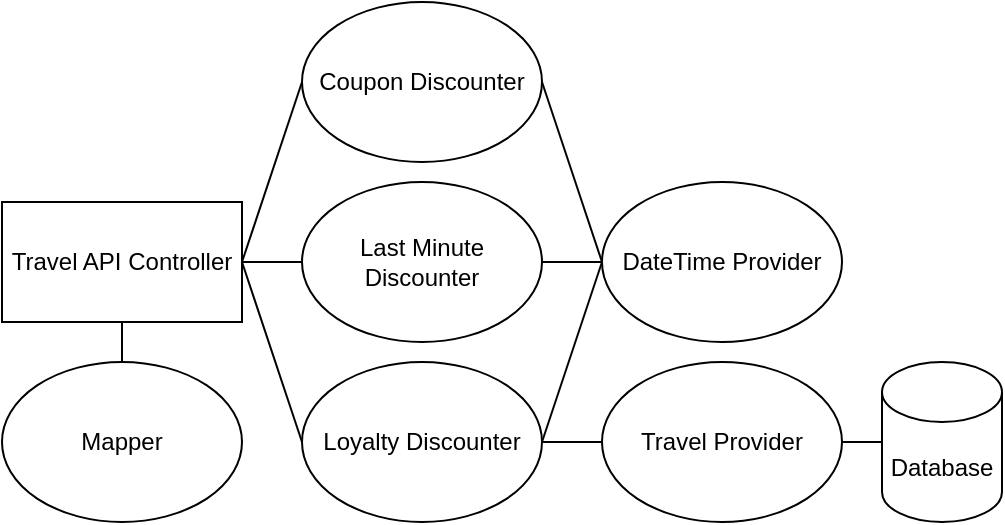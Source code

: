 <mxfile version="14.6.13" type="device"><diagram id="oLFWT-aaskg56gJq-oNJ" name="Page-1"><mxGraphModel dx="1355" dy="698" grid="1" gridSize="10" guides="1" tooltips="1" connect="1" arrows="1" fold="1" page="1" pageScale="1" pageWidth="850" pageHeight="1100" math="0" shadow="0"><root><mxCell id="0"/><mxCell id="1" parent="0"/><mxCell id="gmgcRM1bcKA92qh1ZQVv-1" value="Database" style="shape=cylinder3;whiteSpace=wrap;html=1;boundedLbl=1;backgroundOutline=1;size=15;" vertex="1" parent="1"><mxGeometry x="530" y="370" width="60" height="80" as="geometry"/></mxCell><mxCell id="gmgcRM1bcKA92qh1ZQVv-4" value="Travel Provider" style="ellipse;whiteSpace=wrap;html=1;" vertex="1" parent="1"><mxGeometry x="390" y="370" width="120" height="80" as="geometry"/></mxCell><mxCell id="gmgcRM1bcKA92qh1ZQVv-16" style="edgeStyle=none;rounded=0;orthogonalLoop=1;jettySize=auto;html=1;exitX=1;exitY=0.5;exitDx=0;exitDy=0;entryX=0;entryY=0.5;entryDx=0;entryDy=0;endArrow=none;endFill=0;strokeColor=#000000;" edge="1" parent="1" source="gmgcRM1bcKA92qh1ZQVv-21" target="gmgcRM1bcKA92qh1ZQVv-8"><mxGeometry relative="1" as="geometry"><mxPoint x="140" y="360" as="sourcePoint"/></mxGeometry></mxCell><mxCell id="gmgcRM1bcKA92qh1ZQVv-7" value="DateTime Provider" style="ellipse;whiteSpace=wrap;html=1;" vertex="1" parent="1"><mxGeometry x="390" y="280" width="120" height="80" as="geometry"/></mxCell><mxCell id="gmgcRM1bcKA92qh1ZQVv-19" style="edgeStyle=none;rounded=0;orthogonalLoop=1;jettySize=auto;html=1;exitX=1;exitY=0.5;exitDx=0;exitDy=0;entryX=0;entryY=0.5;entryDx=0;entryDy=0;endArrow=none;endFill=0;strokeColor=#000000;" edge="1" parent="1" source="gmgcRM1bcKA92qh1ZQVv-8" target="gmgcRM1bcKA92qh1ZQVv-4"><mxGeometry relative="1" as="geometry"/></mxCell><mxCell id="gmgcRM1bcKA92qh1ZQVv-20" style="edgeStyle=none;rounded=0;orthogonalLoop=1;jettySize=auto;html=1;exitX=1;exitY=0.5;exitDx=0;exitDy=0;entryX=0;entryY=0.5;entryDx=0;entryDy=0;endArrow=none;endFill=0;strokeColor=#000000;" edge="1" parent="1" source="gmgcRM1bcKA92qh1ZQVv-8" target="gmgcRM1bcKA92qh1ZQVv-7"><mxGeometry relative="1" as="geometry"/></mxCell><mxCell id="gmgcRM1bcKA92qh1ZQVv-8" value="Loyalty Discounter" style="ellipse;whiteSpace=wrap;html=1;" vertex="1" parent="1"><mxGeometry x="240" y="370" width="120" height="80" as="geometry"/></mxCell><mxCell id="gmgcRM1bcKA92qh1ZQVv-15" value="" style="edgeStyle=none;rounded=0;orthogonalLoop=1;jettySize=auto;html=1;endArrow=none;endFill=0;strokeColor=#000000;entryX=1;entryY=0.5;entryDx=0;entryDy=0;" edge="1" parent="1" source="gmgcRM1bcKA92qh1ZQVv-9" target="gmgcRM1bcKA92qh1ZQVv-21"><mxGeometry relative="1" as="geometry"><mxPoint x="199.702" y="316.02" as="targetPoint"/></mxGeometry></mxCell><mxCell id="gmgcRM1bcKA92qh1ZQVv-18" style="edgeStyle=none;rounded=0;orthogonalLoop=1;jettySize=auto;html=1;exitX=1;exitY=0.5;exitDx=0;exitDy=0;entryX=0;entryY=0.5;entryDx=0;entryDy=0;endArrow=none;endFill=0;strokeColor=#000000;" edge="1" parent="1" source="gmgcRM1bcKA92qh1ZQVv-9" target="gmgcRM1bcKA92qh1ZQVv-7"><mxGeometry relative="1" as="geometry"/></mxCell><mxCell id="gmgcRM1bcKA92qh1ZQVv-9" value="Last Minute Discounter" style="ellipse;whiteSpace=wrap;html=1;" vertex="1" parent="1"><mxGeometry x="240" y="280" width="120" height="80" as="geometry"/></mxCell><mxCell id="gmgcRM1bcKA92qh1ZQVv-14" style="rounded=0;orthogonalLoop=1;jettySize=auto;html=1;exitX=0;exitY=0.5;exitDx=0;exitDy=0;entryX=1;entryY=0.5;entryDx=0;entryDy=0;endArrow=none;endFill=0;" edge="1" parent="1" source="gmgcRM1bcKA92qh1ZQVv-10" target="gmgcRM1bcKA92qh1ZQVv-21"><mxGeometry relative="1" as="geometry"><mxPoint x="140" y="280" as="targetPoint"/></mxGeometry></mxCell><mxCell id="gmgcRM1bcKA92qh1ZQVv-17" style="edgeStyle=none;rounded=0;orthogonalLoop=1;jettySize=auto;html=1;exitX=1;exitY=0.5;exitDx=0;exitDy=0;endArrow=none;endFill=0;strokeColor=#000000;entryX=0;entryY=0.5;entryDx=0;entryDy=0;" edge="1" parent="1" source="gmgcRM1bcKA92qh1ZQVv-10" target="gmgcRM1bcKA92qh1ZQVv-7"><mxGeometry relative="1" as="geometry"/></mxCell><mxCell id="gmgcRM1bcKA92qh1ZQVv-10" value="Coupon Discounter" style="ellipse;whiteSpace=wrap;html=1;" vertex="1" parent="1"><mxGeometry x="240" y="190" width="120" height="80" as="geometry"/></mxCell><mxCell id="gmgcRM1bcKA92qh1ZQVv-11" value="" style="endArrow=none;html=1;entryX=1;entryY=0.5;entryDx=0;entryDy=0;exitX=0;exitY=0.5;exitDx=0;exitDy=0;exitPerimeter=0;" edge="1" parent="1" source="gmgcRM1bcKA92qh1ZQVv-1" target="gmgcRM1bcKA92qh1ZQVv-4"><mxGeometry width="50" height="50" relative="1" as="geometry"><mxPoint x="320" y="530" as="sourcePoint"/><mxPoint x="370" y="480" as="targetPoint"/></mxGeometry></mxCell><mxCell id="gmgcRM1bcKA92qh1ZQVv-28" value="" style="edgeStyle=none;rounded=0;orthogonalLoop=1;jettySize=auto;html=1;endArrow=none;endFill=0;strokeColor=#000000;" edge="1" parent="1" source="gmgcRM1bcKA92qh1ZQVv-21" target="gmgcRM1bcKA92qh1ZQVv-27"><mxGeometry relative="1" as="geometry"/></mxCell><mxCell id="gmgcRM1bcKA92qh1ZQVv-21" value="Travel API Controller" style="rounded=0;whiteSpace=wrap;html=1;" vertex="1" parent="1"><mxGeometry x="90" y="290" width="120" height="60" as="geometry"/></mxCell><mxCell id="gmgcRM1bcKA92qh1ZQVv-27" value="Mapper" style="ellipse;whiteSpace=wrap;html=1;" vertex="1" parent="1"><mxGeometry x="90" y="370" width="120" height="80" as="geometry"/></mxCell></root></mxGraphModel></diagram></mxfile>